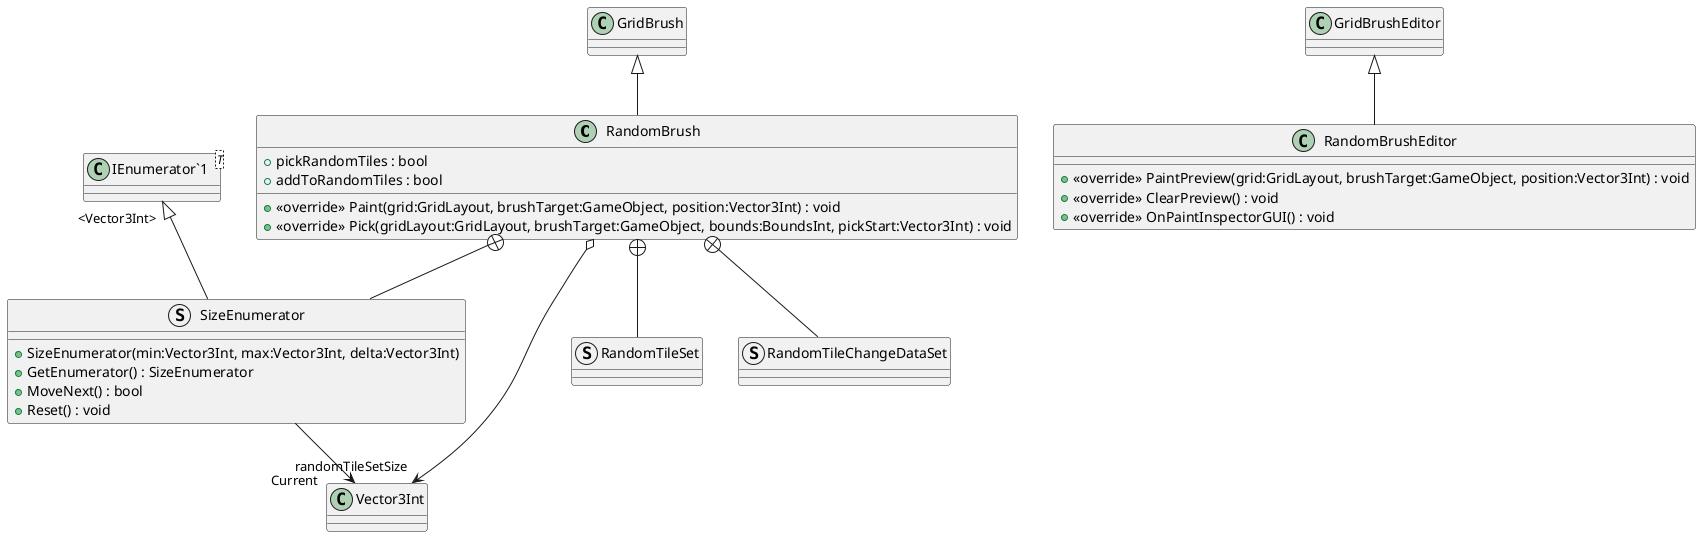 @startuml
class RandomBrush {
    + pickRandomTiles : bool
    + addToRandomTiles : bool
    + <<override>> Paint(grid:GridLayout, brushTarget:GameObject, position:Vector3Int) : void
    + <<override>> Pick(gridLayout:GridLayout, brushTarget:GameObject, bounds:BoundsInt, pickStart:Vector3Int) : void
}
class RandomBrushEditor {
    + <<override>> PaintPreview(grid:GridLayout, brushTarget:GameObject, position:Vector3Int) : void
    + <<override>> ClearPreview() : void
    + <<override>> OnPaintInspectorGUI() : void
}
struct SizeEnumerator {
    + SizeEnumerator(min:Vector3Int, max:Vector3Int, delta:Vector3Int)
    + GetEnumerator() : SizeEnumerator
    + MoveNext() : bool
    + Reset() : void
}
struct RandomTileSet {
}
struct RandomTileChangeDataSet {
}
class "IEnumerator`1"<T> {
}
GridBrush <|-- RandomBrush
RandomBrush o-> "randomTileSetSize" Vector3Int
GridBrushEditor <|-- RandomBrushEditor
RandomBrush +-- SizeEnumerator
"IEnumerator`1" "<Vector3Int>" <|-- SizeEnumerator
SizeEnumerator --> "Current" Vector3Int
RandomBrush +-- RandomTileSet
RandomBrush +-- RandomTileChangeDataSet
@enduml
